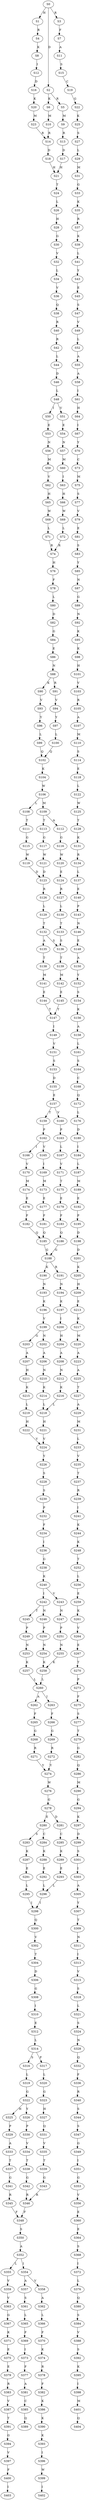 strict digraph  {
	S0 -> S1 [ label = H ];
	S0 -> S2 [ label = D ];
	S0 -> S3 [ label = R ];
	S1 -> S4 [ label = R ];
	S2 -> S5 [ label = R ];
	S2 -> S6 [ label = K ];
	S3 -> S7 [ label = F ];
	S4 -> S8 [ label = K ];
	S5 -> S9 [ label = M ];
	S6 -> S10 [ label = M ];
	S7 -> S11 [ label = A ];
	S8 -> S12 [ label = I ];
	S9 -> S13 [ label = R ];
	S10 -> S14 [ label = R ];
	S11 -> S15 [ label = S ];
	S12 -> S16 [ label = D ];
	S13 -> S17 [ label = D ];
	S14 -> S18 [ label = D ];
	S15 -> S19 [ label = C ];
	S16 -> S20 [ label = K ];
	S17 -> S21 [ label = H ];
	S18 -> S21 [ label = H ];
	S19 -> S22 [ label = G ];
	S20 -> S23 [ label = M ];
	S21 -> S24 [ label = T ];
	S22 -> S25 [ label = K ];
	S23 -> S14 [ label = R ];
	S24 -> S26 [ label = L ];
	S25 -> S27 [ label = S ];
	S26 -> S28 [ label = H ];
	S27 -> S29 [ label = L ];
	S28 -> S30 [ label = G ];
	S29 -> S31 [ label = M ];
	S30 -> S32 [ label = V ];
	S31 -> S33 [ label = G ];
	S32 -> S34 [ label = L ];
	S33 -> S35 [ label = K ];
	S34 -> S36 [ label = V ];
	S35 -> S37 [ label = R ];
	S36 -> S38 [ label = Q ];
	S37 -> S39 [ label = K ];
	S38 -> S40 [ label = R ];
	S39 -> S41 [ label = L ];
	S40 -> S42 [ label = R ];
	S41 -> S43 [ label = Y ];
	S42 -> S44 [ label = L ];
	S43 -> S45 [ label = E ];
	S44 -> S46 [ label = D ];
	S45 -> S47 [ label = S ];
	S46 -> S48 [ label = L ];
	S47 -> S49 [ label = V ];
	S48 -> S50 [ label = I ];
	S48 -> S51 [ label = V ];
	S49 -> S52 [ label = L ];
	S50 -> S53 [ label = E ];
	S51 -> S54 [ label = E ];
	S52 -> S55 [ label = A ];
	S53 -> S56 [ label = N ];
	S54 -> S57 [ label = N ];
	S55 -> S58 [ label = A ];
	S56 -> S59 [ label = M ];
	S57 -> S60 [ label = M ];
	S58 -> S61 [ label = I ];
	S59 -> S62 [ label = V ];
	S60 -> S63 [ label = I ];
	S61 -> S64 [ label = H ];
	S62 -> S65 [ label = H ];
	S63 -> S66 [ label = H ];
	S64 -> S67 [ label = I ];
	S65 -> S68 [ label = W ];
	S66 -> S69 [ label = W ];
	S67 -> S70 [ label = Y ];
	S68 -> S71 [ label = L ];
	S69 -> S72 [ label = L ];
	S70 -> S73 [ label = C ];
	S71 -> S74 [ label = R ];
	S72 -> S74 [ label = R ];
	S73 -> S75 [ label = M ];
	S74 -> S76 [ label = H ];
	S75 -> S77 [ label = S ];
	S76 -> S78 [ label = F ];
	S77 -> S79 [ label = V ];
	S78 -> S80 [ label = L ];
	S79 -> S81 [ label = E ];
	S80 -> S82 [ label = D ];
	S81 -> S83 [ label = S ];
	S82 -> S84 [ label = G ];
	S83 -> S85 [ label = Y ];
	S84 -> S86 [ label = E ];
	S85 -> S87 [ label = N ];
	S86 -> S88 [ label = N ];
	S87 -> S89 [ label = G ];
	S88 -> S90 [ label = K ];
	S88 -> S91 [ label = R ];
	S89 -> S92 [ label = N ];
	S90 -> S93 [ label = V ];
	S91 -> S94 [ label = V ];
	S92 -> S95 [ label = K ];
	S93 -> S96 [ label = Y ];
	S94 -> S97 [ label = Y ];
	S95 -> S98 [ label = K ];
	S96 -> S99 [ label = L ];
	S97 -> S100 [ label = L ];
	S98 -> S101 [ label = H ];
	S99 -> S102 [ label = Q ];
	S100 -> S102 [ label = Q ];
	S101 -> S103 [ label = V ];
	S102 -> S104 [ label = K ];
	S103 -> S105 [ label = R ];
	S104 -> S106 [ label = W ];
	S105 -> S107 [ label = A ];
	S106 -> S108 [ label = L ];
	S106 -> S109 [ label = M ];
	S107 -> S110 [ label = M ];
	S108 -> S111 [ label = T ];
	S109 -> S112 [ label = A ];
	S109 -> S113 [ label = T ];
	S110 -> S114 [ label = S ];
	S111 -> S115 [ label = G ];
	S112 -> S116 [ label = G ];
	S113 -> S117 [ label = G ];
	S114 -> S118 [ label = E ];
	S115 -> S119 [ label = W ];
	S116 -> S120 [ label = W ];
	S117 -> S121 [ label = W ];
	S118 -> S122 [ label = L ];
	S119 -> S123 [ label = D ];
	S120 -> S124 [ label = E ];
	S121 -> S123 [ label = D ];
	S122 -> S125 [ label = W ];
	S123 -> S126 [ label = R ];
	S124 -> S127 [ label = R ];
	S125 -> S128 [ label = T ];
	S126 -> S129 [ label = L ];
	S127 -> S130 [ label = L ];
	S128 -> S131 [ label = K ];
	S129 -> S132 [ label = T ];
	S130 -> S133 [ label = T ];
	S131 -> S134 [ label = R ];
	S132 -> S135 [ label = A ];
	S132 -> S136 [ label = S ];
	S133 -> S136 [ label = S ];
	S134 -> S137 [ label = L ];
	S135 -> S138 [ label = T ];
	S136 -> S139 [ label = T ];
	S137 -> S140 [ label = E ];
	S138 -> S141 [ label = M ];
	S139 -> S142 [ label = M ];
	S140 -> S143 [ label = P ];
	S141 -> S144 [ label = E ];
	S142 -> S145 [ label = E ];
	S143 -> S146 [ label = N ];
	S144 -> S147 [ label = T ];
	S145 -> S147 [ label = T ];
	S146 -> S148 [ label = E ];
	S147 -> S149 [ label = I ];
	S148 -> S150 [ label = A ];
	S149 -> S151 [ label = V ];
	S150 -> S152 [ label = Y ];
	S151 -> S153 [ label = S ];
	S152 -> S154 [ label = S ];
	S153 -> S155 [ label = D ];
	S154 -> S156 [ label = K ];
	S155 -> S157 [ label = E ];
	S156 -> S158 [ label = A ];
	S157 -> S159 [ label = T ];
	S157 -> S160 [ label = V ];
	S158 -> S161 [ label = L ];
	S159 -> S162 [ label = P ];
	S160 -> S163 [ label = P ];
	S161 -> S164 [ label = S ];
	S162 -> S165 [ label = V ];
	S162 -> S166 [ label = I ];
	S163 -> S167 [ label = L ];
	S164 -> S168 [ label = C ];
	S165 -> S169 [ label = I ];
	S166 -> S170 [ label = V ];
	S167 -> S171 [ label = V ];
	S168 -> S172 [ label = Q ];
	S169 -> S173 [ label = M ];
	S170 -> S174 [ label = M ];
	S171 -> S175 [ label = T ];
	S172 -> S176 [ label = L ];
	S173 -> S177 [ label = E ];
	S174 -> S178 [ label = E ];
	S175 -> S179 [ label = E ];
	S176 -> S180 [ label = D ];
	S177 -> S181 [ label = F ];
	S178 -> S182 [ label = F ];
	S179 -> S183 [ label = F ];
	S180 -> S184 [ label = I ];
	S181 -> S185 [ label = Q ];
	S182 -> S185 [ label = Q ];
	S183 -> S186 [ label = Q ];
	S184 -> S187 [ label = L ];
	S185 -> S188 [ label = G ];
	S186 -> S188 [ label = G ];
	S187 -> S189 [ label = M ];
	S188 -> S190 [ label = K ];
	S188 -> S191 [ label = R ];
	S189 -> S192 [ label = E ];
	S190 -> S193 [ label = N ];
	S191 -> S194 [ label = N ];
	S192 -> S195 [ label = P ];
	S193 -> S196 [ label = K ];
	S194 -> S197 [ label = K ];
	S195 -> S198 [ label = D ];
	S196 -> S199 [ label = V ];
	S197 -> S200 [ label = I ];
	S198 -> S201 [ label = D ];
	S199 -> S202 [ label = N ];
	S199 -> S203 [ label = G ];
	S200 -> S204 [ label = H ];
	S201 -> S205 [ label = K ];
	S202 -> S206 [ label = A ];
	S203 -> S207 [ label = A ];
	S204 -> S208 [ label = A ];
	S205 -> S209 [ label = H ];
	S206 -> S210 [ label = N ];
	S207 -> S211 [ label = H ];
	S208 -> S212 [ label = N ];
	S209 -> S213 [ label = E ];
	S210 -> S214 [ label = K ];
	S211 -> S215 [ label = K ];
	S212 -> S216 [ label = K ];
	S213 -> S217 [ label = K ];
	S214 -> S218 [ label = L ];
	S215 -> S219 [ label = L ];
	S216 -> S218 [ label = L ];
	S217 -> S220 [ label = M ];
	S218 -> S221 [ label = H ];
	S219 -> S222 [ label = H ];
	S220 -> S223 [ label = A ];
	S221 -> S224 [ label = V ];
	S222 -> S224 [ label = V ];
	S223 -> S225 [ label = A ];
	S224 -> S226 [ label = Y ];
	S225 -> S227 [ label = T ];
	S226 -> S228 [ label = S ];
	S227 -> S229 [ label = A ];
	S228 -> S230 [ label = S ];
	S229 -> S231 [ label = M ];
	S230 -> S232 [ label = P ];
	S231 -> S233 [ label = L ];
	S232 -> S234 [ label = F ];
	S233 -> S235 [ label = V ];
	S234 -> S236 [ label = I ];
	S235 -> S237 [ label = T ];
	S236 -> S238 [ label = G ];
	S237 -> S239 [ label = R ];
	S238 -> S240 [ label = K ];
	S239 -> S241 [ label = I ];
	S240 -> S242 [ label = I ];
	S240 -> S243 [ label = V ];
	S241 -> S244 [ label = K ];
	S242 -> S245 [ label = T ];
	S242 -> S246 [ label = N ];
	S243 -> S247 [ label = N ];
	S244 -> S248 [ label = K ];
	S245 -> S249 [ label = P ];
	S246 -> S250 [ label = P ];
	S247 -> S251 [ label = P ];
	S248 -> S252 [ label = T ];
	S249 -> S253 [ label = N ];
	S250 -> S254 [ label = N ];
	S251 -> S255 [ label = N ];
	S252 -> S256 [ label = L ];
	S253 -> S257 [ label = K ];
	S254 -> S258 [ label = K ];
	S255 -> S258 [ label = K ];
	S256 -> S259 [ label = E ];
	S257 -> S260 [ label = L ];
	S258 -> S260 [ label = L ];
	S259 -> S261 [ label = K ];
	S260 -> S262 [ label = A ];
	S260 -> S263 [ label = I ];
	S261 -> S264 [ label = V ];
	S262 -> S265 [ label = F ];
	S263 -> S266 [ label = F ];
	S264 -> S267 [ label = E ];
	S265 -> S268 [ label = G ];
	S266 -> S269 [ label = G ];
	S267 -> S270 [ label = T ];
	S268 -> S271 [ label = R ];
	S269 -> S272 [ label = R ];
	S270 -> S273 [ label = P ];
	S271 -> S274 [ label = Y ];
	S272 -> S274 [ label = Y ];
	S273 -> S275 [ label = F ];
	S274 -> S276 [ label = W ];
	S275 -> S277 [ label = S ];
	S276 -> S278 [ label = G ];
	S277 -> S279 [ label = T ];
	S278 -> S280 [ label = E ];
	S278 -> S281 [ label = D ];
	S279 -> S282 [ label = G ];
	S280 -> S283 [ label = S ];
	S280 -> S284 [ label = C ];
	S281 -> S285 [ label = C ];
	S282 -> S286 [ label = Q ];
	S283 -> S287 [ label = K ];
	S284 -> S288 [ label = K ];
	S285 -> S289 [ label = K ];
	S286 -> S290 [ label = M ];
	S287 -> S291 [ label = E ];
	S288 -> S292 [ label = E ];
	S289 -> S293 [ label = E ];
	S290 -> S294 [ label = G ];
	S291 -> S295 [ label = L ];
	S292 -> S296 [ label = L ];
	S293 -> S296 [ label = L ];
	S294 -> S297 [ label = K ];
	S295 -> S298 [ label = I ];
	S296 -> S298 [ label = I ];
	S297 -> S299 [ label = D ];
	S298 -> S300 [ label = Q ];
	S299 -> S301 [ label = S ];
	S300 -> S302 [ label = V ];
	S301 -> S303 [ label = I ];
	S302 -> S304 [ label = T ];
	S303 -> S305 [ label = A ];
	S304 -> S306 [ label = D ];
	S305 -> S307 [ label = Y ];
	S306 -> S308 [ label = G ];
	S307 -> S309 [ label = T ];
	S308 -> S310 [ label = I ];
	S309 -> S311 [ label = N ];
	S310 -> S312 [ label = E ];
	S311 -> S313 [ label = I ];
	S312 -> S314 [ label = L ];
	S313 -> S315 [ label = V ];
	S314 -> S316 [ label = S ];
	S314 -> S317 [ label = P ];
	S315 -> S318 [ label = S ];
	S316 -> S319 [ label = L ];
	S317 -> S320 [ label = L ];
	S318 -> S321 [ label = L ];
	S319 -> S322 [ label = G ];
	S320 -> S323 [ label = G ];
	S321 -> S324 [ label = S ];
	S322 -> S325 [ label = H ];
	S322 -> S326 [ label = Y ];
	S323 -> S327 [ label = H ];
	S324 -> S328 [ label = N ];
	S325 -> S329 [ label = P ];
	S326 -> S330 [ label = P ];
	S327 -> S331 [ label = Q ];
	S328 -> S332 [ label = Q ];
	S329 -> S333 [ label = A ];
	S330 -> S334 [ label = V ];
	S331 -> S335 [ label = V ];
	S332 -> S336 [ label = F ];
	S333 -> S337 [ label = T ];
	S334 -> S338 [ label = T ];
	S335 -> S339 [ label = T ];
	S336 -> S340 [ label = R ];
	S337 -> S341 [ label = G ];
	S338 -> S342 [ label = G ];
	S339 -> S343 [ label = G ];
	S340 -> S344 [ label = S ];
	S341 -> S345 [ label = R ];
	S342 -> S346 [ label = R ];
	S343 -> S346 [ label = R ];
	S344 -> S347 [ label = S ];
	S345 -> S348 [ label = F ];
	S346 -> S348 [ label = F ];
	S347 -> S349 [ label = G ];
	S348 -> S350 [ label = S ];
	S349 -> S351 [ label = I ];
	S350 -> S352 [ label = A ];
	S351 -> S353 [ label = G ];
	S352 -> S354 [ label = I ];
	S352 -> S355 [ label = L ];
	S353 -> S356 [ label = V ];
	S354 -> S357 [ label = A ];
	S354 -> S358 [ label = V ];
	S355 -> S359 [ label = V ];
	S356 -> S360 [ label = E ];
	S357 -> S361 [ label = S ];
	S358 -> S362 [ label = A ];
	S359 -> S363 [ label = V ];
	S360 -> S364 [ label = E ];
	S361 -> S365 [ label = L ];
	S362 -> S366 [ label = L ];
	S363 -> S367 [ label = G ];
	S364 -> S368 [ label = S ];
	S365 -> S369 [ label = F ];
	S366 -> S370 [ label = F ];
	S367 -> S371 [ label = K ];
	S368 -> S372 [ label = I ];
	S369 -> S373 [ label = I ];
	S370 -> S374 [ label = K ];
	S371 -> S375 [ label = E ];
	S372 -> S376 [ label = L ];
	S373 -> S377 [ label = F ];
	S374 -> S378 [ label = R ];
	S375 -> S379 [ label = E ];
	S376 -> S380 [ label = Q ];
	S377 -> S381 [ label = A ];
	S378 -> S382 [ label = F ];
	S379 -> S383 [ label = R ];
	S380 -> S384 [ label = S ];
	S381 -> S385 [ label = C ];
	S382 -> S386 [ label = K ];
	S383 -> S387 [ label = V ];
	S384 -> S388 [ label = V ];
	S385 -> S389 [ label = Q ];
	S386 -> S390 [ label = K ];
	S387 -> S391 [ label = T ];
	S388 -> S392 [ label = S ];
	S390 -> S393 [ label = K ];
	S391 -> S394 [ label = G ];
	S392 -> S395 [ label = K ];
	S393 -> S396 [ label = I ];
	S394 -> S397 [ label = V ];
	S395 -> S398 [ label = I ];
	S396 -> S399 [ label = W ];
	S397 -> S400 [ label = F ];
	S398 -> S401 [ label = M ];
	S399 -> S402 [ label = I ];
	S400 -> S403 [ label = I ];
	S401 -> S404 [ label = Q ];
}
